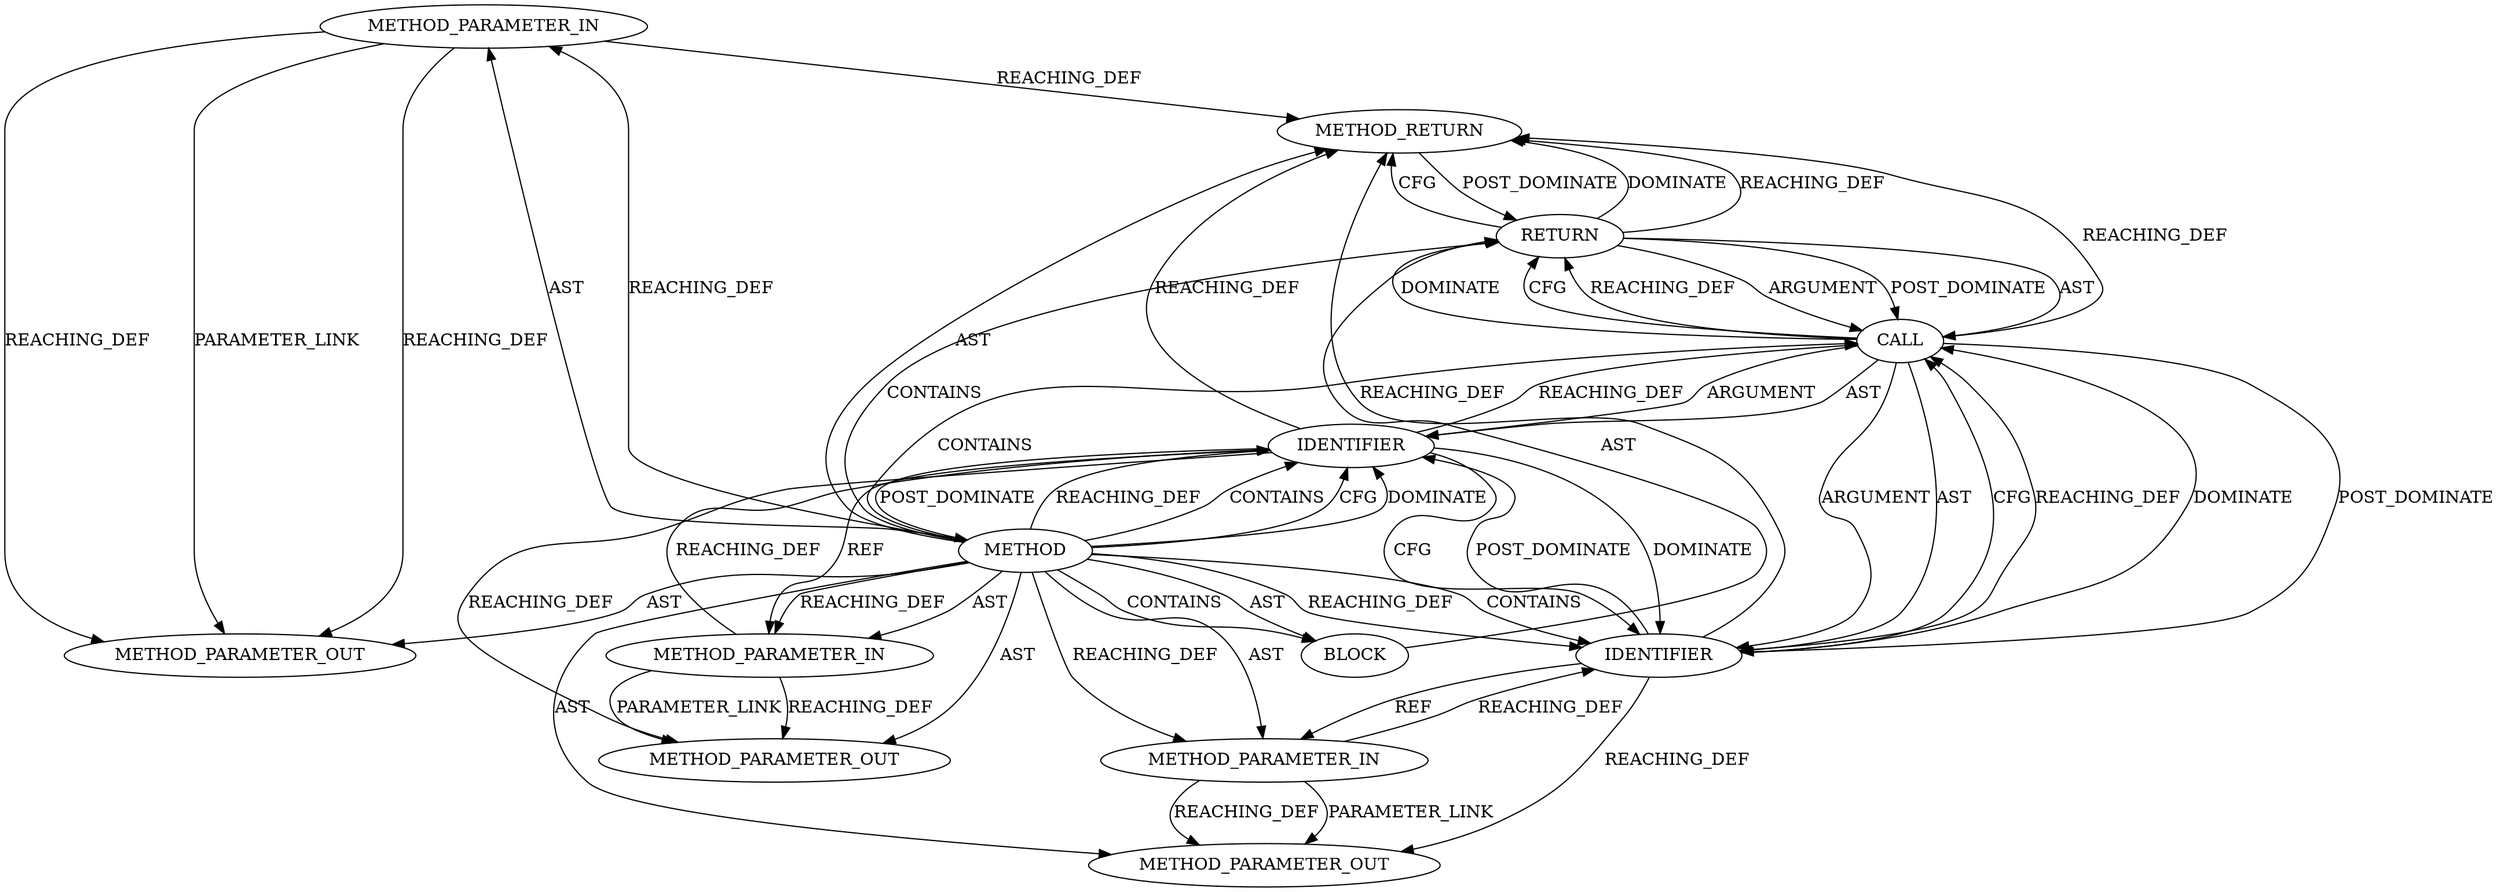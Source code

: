 digraph {
  21426 [label=METHOD_PARAMETER_OUT ORDER=2 CODE="struct net_device *dev" IS_VARIADIC=false COLUMN_NUMBER=7 LINE_NUMBER=445 TYPE_FULL_NAME="net_device*" EVALUATION_STRATEGY="BY_VALUE" INDEX=2 NAME="dev"]
  21427 [label=METHOD_PARAMETER_OUT ORDER=3 CODE="struct sk_buff *skb" IS_VARIADIC=false COLUMN_NUMBER=7 LINE_NUMBER=446 TYPE_FULL_NAME="sk_buff*" EVALUATION_STRATEGY="BY_VALUE" INDEX=3 NAME="skb"]
  5706 [label=METHOD_PARAMETER_IN ORDER=2 CODE="struct net_device *dev" IS_VARIADIC=false COLUMN_NUMBER=7 LINE_NUMBER=445 TYPE_FULL_NAME="net_device*" EVALUATION_STRATEGY="BY_VALUE" INDEX=2 NAME="dev"]
  5705 [label=METHOD_PARAMETER_IN ORDER=1 CODE="struct sock *sk" IS_VARIADIC=false COLUMN_NUMBER=42 LINE_NUMBER=444 TYPE_FULL_NAME="sock*" EVALUATION_STRATEGY="BY_VALUE" INDEX=1 NAME="sk"]
  5713 [label=METHOD_RETURN ORDER=5 CODE="RET" COLUMN_NUMBER=1 LINE_NUMBER=444 TYPE_FULL_NAME="struct sk_buff" EVALUATION_STRATEGY="BY_VALUE"]
  5704 [label=METHOD COLUMN_NUMBER=1 LINE_NUMBER=444 COLUMN_NUMBER_END=1 IS_EXTERNAL=false SIGNATURE="struct sk_buff tls_validate_xmit_skb_sw (sock*,net_device*,sk_buff*)" NAME="tls_validate_xmit_skb_sw" AST_PARENT_TYPE="TYPE_DECL" AST_PARENT_FULL_NAME="tls_device_fallback.c:<global>" ORDER=14 CODE="struct sk_buff *tls_validate_xmit_skb_sw(struct sock *sk,
					 struct net_device *dev,
					 struct sk_buff *skb)
{
	return tls_sw_fallback(sk, skb);
}" FULL_NAME="tls_validate_xmit_skb_sw" LINE_NUMBER_END=449 FILENAME="tls_device_fallback.c"]
  21425 [label=METHOD_PARAMETER_OUT ORDER=1 CODE="struct sock *sk" IS_VARIADIC=false COLUMN_NUMBER=42 LINE_NUMBER=444 TYPE_FULL_NAME="sock*" EVALUATION_STRATEGY="BY_VALUE" INDEX=1 NAME="sk"]
  5712 [label=IDENTIFIER ORDER=2 ARGUMENT_INDEX=2 CODE="skb" COLUMN_NUMBER=29 LINE_NUMBER=448 TYPE_FULL_NAME="sk_buff*" NAME="skb"]
  5708 [label=BLOCK ORDER=4 ARGUMENT_INDEX=-1 CODE="{
	return tls_sw_fallback(sk, skb);
}" COLUMN_NUMBER=1 LINE_NUMBER=447 TYPE_FULL_NAME="void"]
  5711 [label=IDENTIFIER ORDER=1 ARGUMENT_INDEX=1 CODE="sk" COLUMN_NUMBER=25 LINE_NUMBER=448 TYPE_FULL_NAME="sock*" NAME="sk"]
  5709 [label=RETURN ORDER=1 ARGUMENT_INDEX=-1 CODE="return tls_sw_fallback(sk, skb);" COLUMN_NUMBER=2 LINE_NUMBER=448]
  5710 [label=CALL ORDER=1 ARGUMENT_INDEX=-1 CODE="tls_sw_fallback(sk, skb)" COLUMN_NUMBER=9 METHOD_FULL_NAME="tls_sw_fallback" LINE_NUMBER=448 TYPE_FULL_NAME="<empty>" DISPATCH_TYPE="STATIC_DISPATCH" SIGNATURE="" NAME="tls_sw_fallback"]
  5707 [label=METHOD_PARAMETER_IN ORDER=3 CODE="struct sk_buff *skb" IS_VARIADIC=false COLUMN_NUMBER=7 LINE_NUMBER=446 TYPE_FULL_NAME="sk_buff*" EVALUATION_STRATEGY="BY_VALUE" INDEX=3 NAME="skb"]
  5704 -> 5712 [label=CONTAINS ]
  5710 -> 5713 [label=REACHING_DEF VARIABLE="tls_sw_fallback(sk, skb)"]
  5712 -> 5710 [label=CFG ]
  5709 -> 5713 [label=DOMINATE ]
  5712 -> 21427 [label=REACHING_DEF VARIABLE="skb"]
  5712 -> 5707 [label=REF ]
  5709 -> 5710 [label=ARGUMENT ]
  5704 -> 5705 [label=REACHING_DEF VARIABLE=""]
  5704 -> 5711 [label=REACHING_DEF VARIABLE=""]
  5704 -> 5705 [label=AST ]
  5708 -> 5709 [label=AST ]
  5704 -> 21427 [label=AST ]
  5710 -> 5712 [label=AST ]
  5710 -> 5712 [label=POST_DOMINATE ]
  5712 -> 5710 [label=REACHING_DEF VARIABLE="skb"]
  5706 -> 5713 [label=REACHING_DEF VARIABLE="dev"]
  5707 -> 5712 [label=REACHING_DEF VARIABLE="skb"]
  5704 -> 5708 [label=CONTAINS ]
  5704 -> 21426 [label=AST ]
  5711 -> 5713 [label=REACHING_DEF VARIABLE="sk"]
  5711 -> 5704 [label=POST_DOMINATE ]
  5704 -> 5711 [label=CONTAINS ]
  5711 -> 5705 [label=REF ]
  5707 -> 21427 [label=PARAMETER_LINK ]
  5707 -> 21427 [label=REACHING_DEF VARIABLE="skb"]
  5711 -> 5710 [label=REACHING_DEF VARIABLE="sk"]
  5705 -> 5711 [label=REACHING_DEF VARIABLE="sk"]
  5711 -> 21425 [label=REACHING_DEF VARIABLE="sk"]
  5705 -> 21425 [label=REACHING_DEF VARIABLE="sk"]
  5704 -> 5712 [label=REACHING_DEF VARIABLE=""]
  5710 -> 5712 [label=ARGUMENT ]
  5705 -> 21425 [label=PARAMETER_LINK ]
  5710 -> 5711 [label=AST ]
  5704 -> 5707 [label=REACHING_DEF VARIABLE=""]
  5704 -> 21425 [label=AST ]
  5704 -> 5709 [label=CONTAINS ]
  5711 -> 5712 [label=CFG ]
  5704 -> 5706 [label=AST ]
  5704 -> 5713 [label=AST ]
  5710 -> 5711 [label=ARGUMENT ]
  5712 -> 5710 [label=DOMINATE ]
  5712 -> 5713 [label=REACHING_DEF VARIABLE="skb"]
  5712 -> 5711 [label=POST_DOMINATE ]
  5709 -> 5713 [label=REACHING_DEF VARIABLE="<RET>"]
  5704 -> 5707 [label=AST ]
  5713 -> 5709 [label=POST_DOMINATE ]
  5710 -> 5709 [label=DOMINATE ]
  5709 -> 5710 [label=POST_DOMINATE ]
  5704 -> 5710 [label=CONTAINS ]
  5706 -> 21426 [label=PARAMETER_LINK ]
  5711 -> 5712 [label=DOMINATE ]
  5709 -> 5713 [label=CFG ]
  5704 -> 5708 [label=AST ]
  5710 -> 5709 [label=CFG ]
  5709 -> 5710 [label=AST ]
  5704 -> 5706 [label=REACHING_DEF VARIABLE=""]
  5704 -> 5711 [label=CFG ]
  5704 -> 5711 [label=DOMINATE ]
  5710 -> 5709 [label=REACHING_DEF VARIABLE="tls_sw_fallback(sk, skb)"]
  5706 -> 21426 [label=REACHING_DEF VARIABLE="dev"]
  5706 -> 21426 [label=REACHING_DEF VARIABLE="dev"]
}
